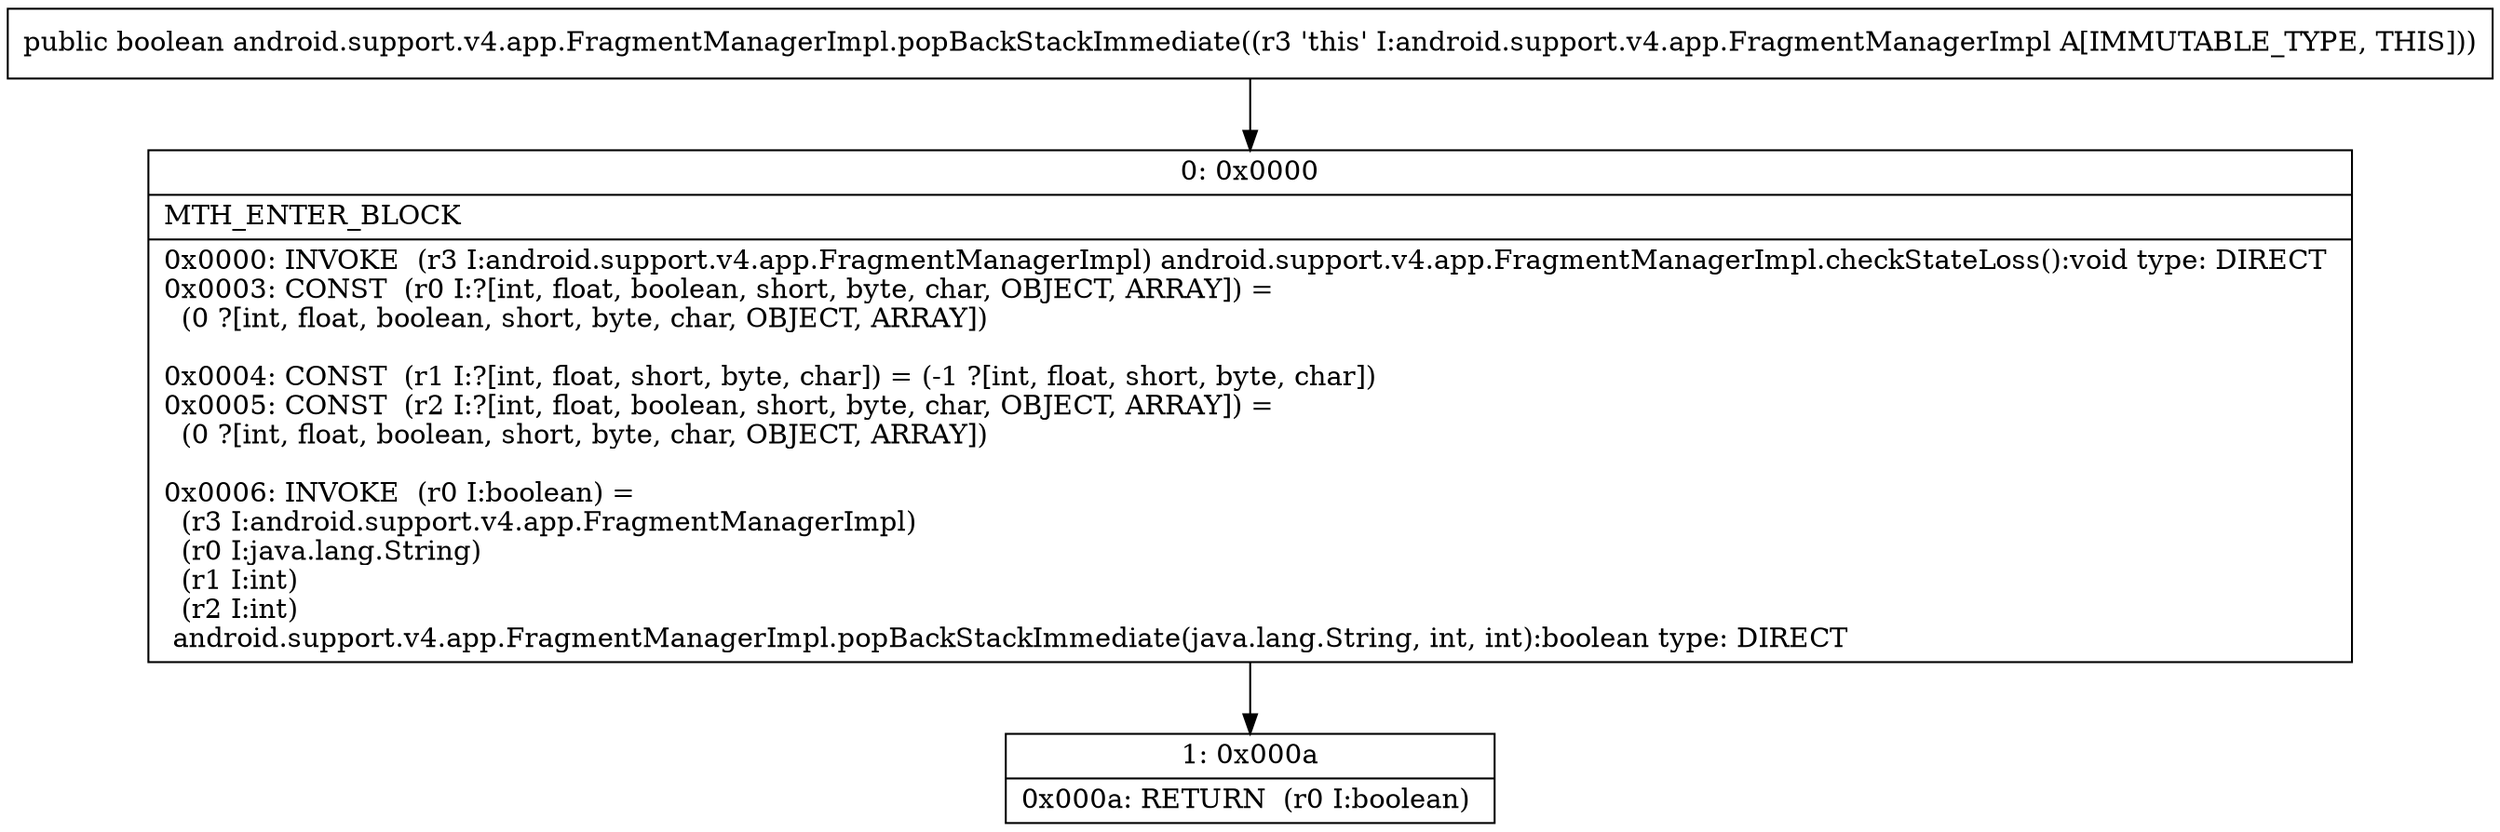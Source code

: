 digraph "CFG forandroid.support.v4.app.FragmentManagerImpl.popBackStackImmediate()Z" {
Node_0 [shape=record,label="{0\:\ 0x0000|MTH_ENTER_BLOCK\l|0x0000: INVOKE  (r3 I:android.support.v4.app.FragmentManagerImpl) android.support.v4.app.FragmentManagerImpl.checkStateLoss():void type: DIRECT \l0x0003: CONST  (r0 I:?[int, float, boolean, short, byte, char, OBJECT, ARRAY]) = \l  (0 ?[int, float, boolean, short, byte, char, OBJECT, ARRAY])\l \l0x0004: CONST  (r1 I:?[int, float, short, byte, char]) = (\-1 ?[int, float, short, byte, char]) \l0x0005: CONST  (r2 I:?[int, float, boolean, short, byte, char, OBJECT, ARRAY]) = \l  (0 ?[int, float, boolean, short, byte, char, OBJECT, ARRAY])\l \l0x0006: INVOKE  (r0 I:boolean) = \l  (r3 I:android.support.v4.app.FragmentManagerImpl)\l  (r0 I:java.lang.String)\l  (r1 I:int)\l  (r2 I:int)\l android.support.v4.app.FragmentManagerImpl.popBackStackImmediate(java.lang.String, int, int):boolean type: DIRECT \l}"];
Node_1 [shape=record,label="{1\:\ 0x000a|0x000a: RETURN  (r0 I:boolean) \l}"];
MethodNode[shape=record,label="{public boolean android.support.v4.app.FragmentManagerImpl.popBackStackImmediate((r3 'this' I:android.support.v4.app.FragmentManagerImpl A[IMMUTABLE_TYPE, THIS])) }"];
MethodNode -> Node_0;
Node_0 -> Node_1;
}

